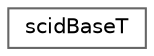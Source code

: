 digraph "Graphical Class Hierarchy"
{
 // LATEX_PDF_SIZE
  bgcolor="transparent";
  edge [fontname=Helvetica,fontsize=10,labelfontname=Helvetica,labelfontsize=10];
  node [fontname=Helvetica,fontsize=10,shape=box,height=0.2,width=0.4];
  rankdir="LR";
  Node0 [id="Node000000",label="scidBaseT",height=0.2,width=0.4,color="grey40", fillcolor="white", style="filled",URL="$structscid_base_t.html",tooltip=" "];
}
